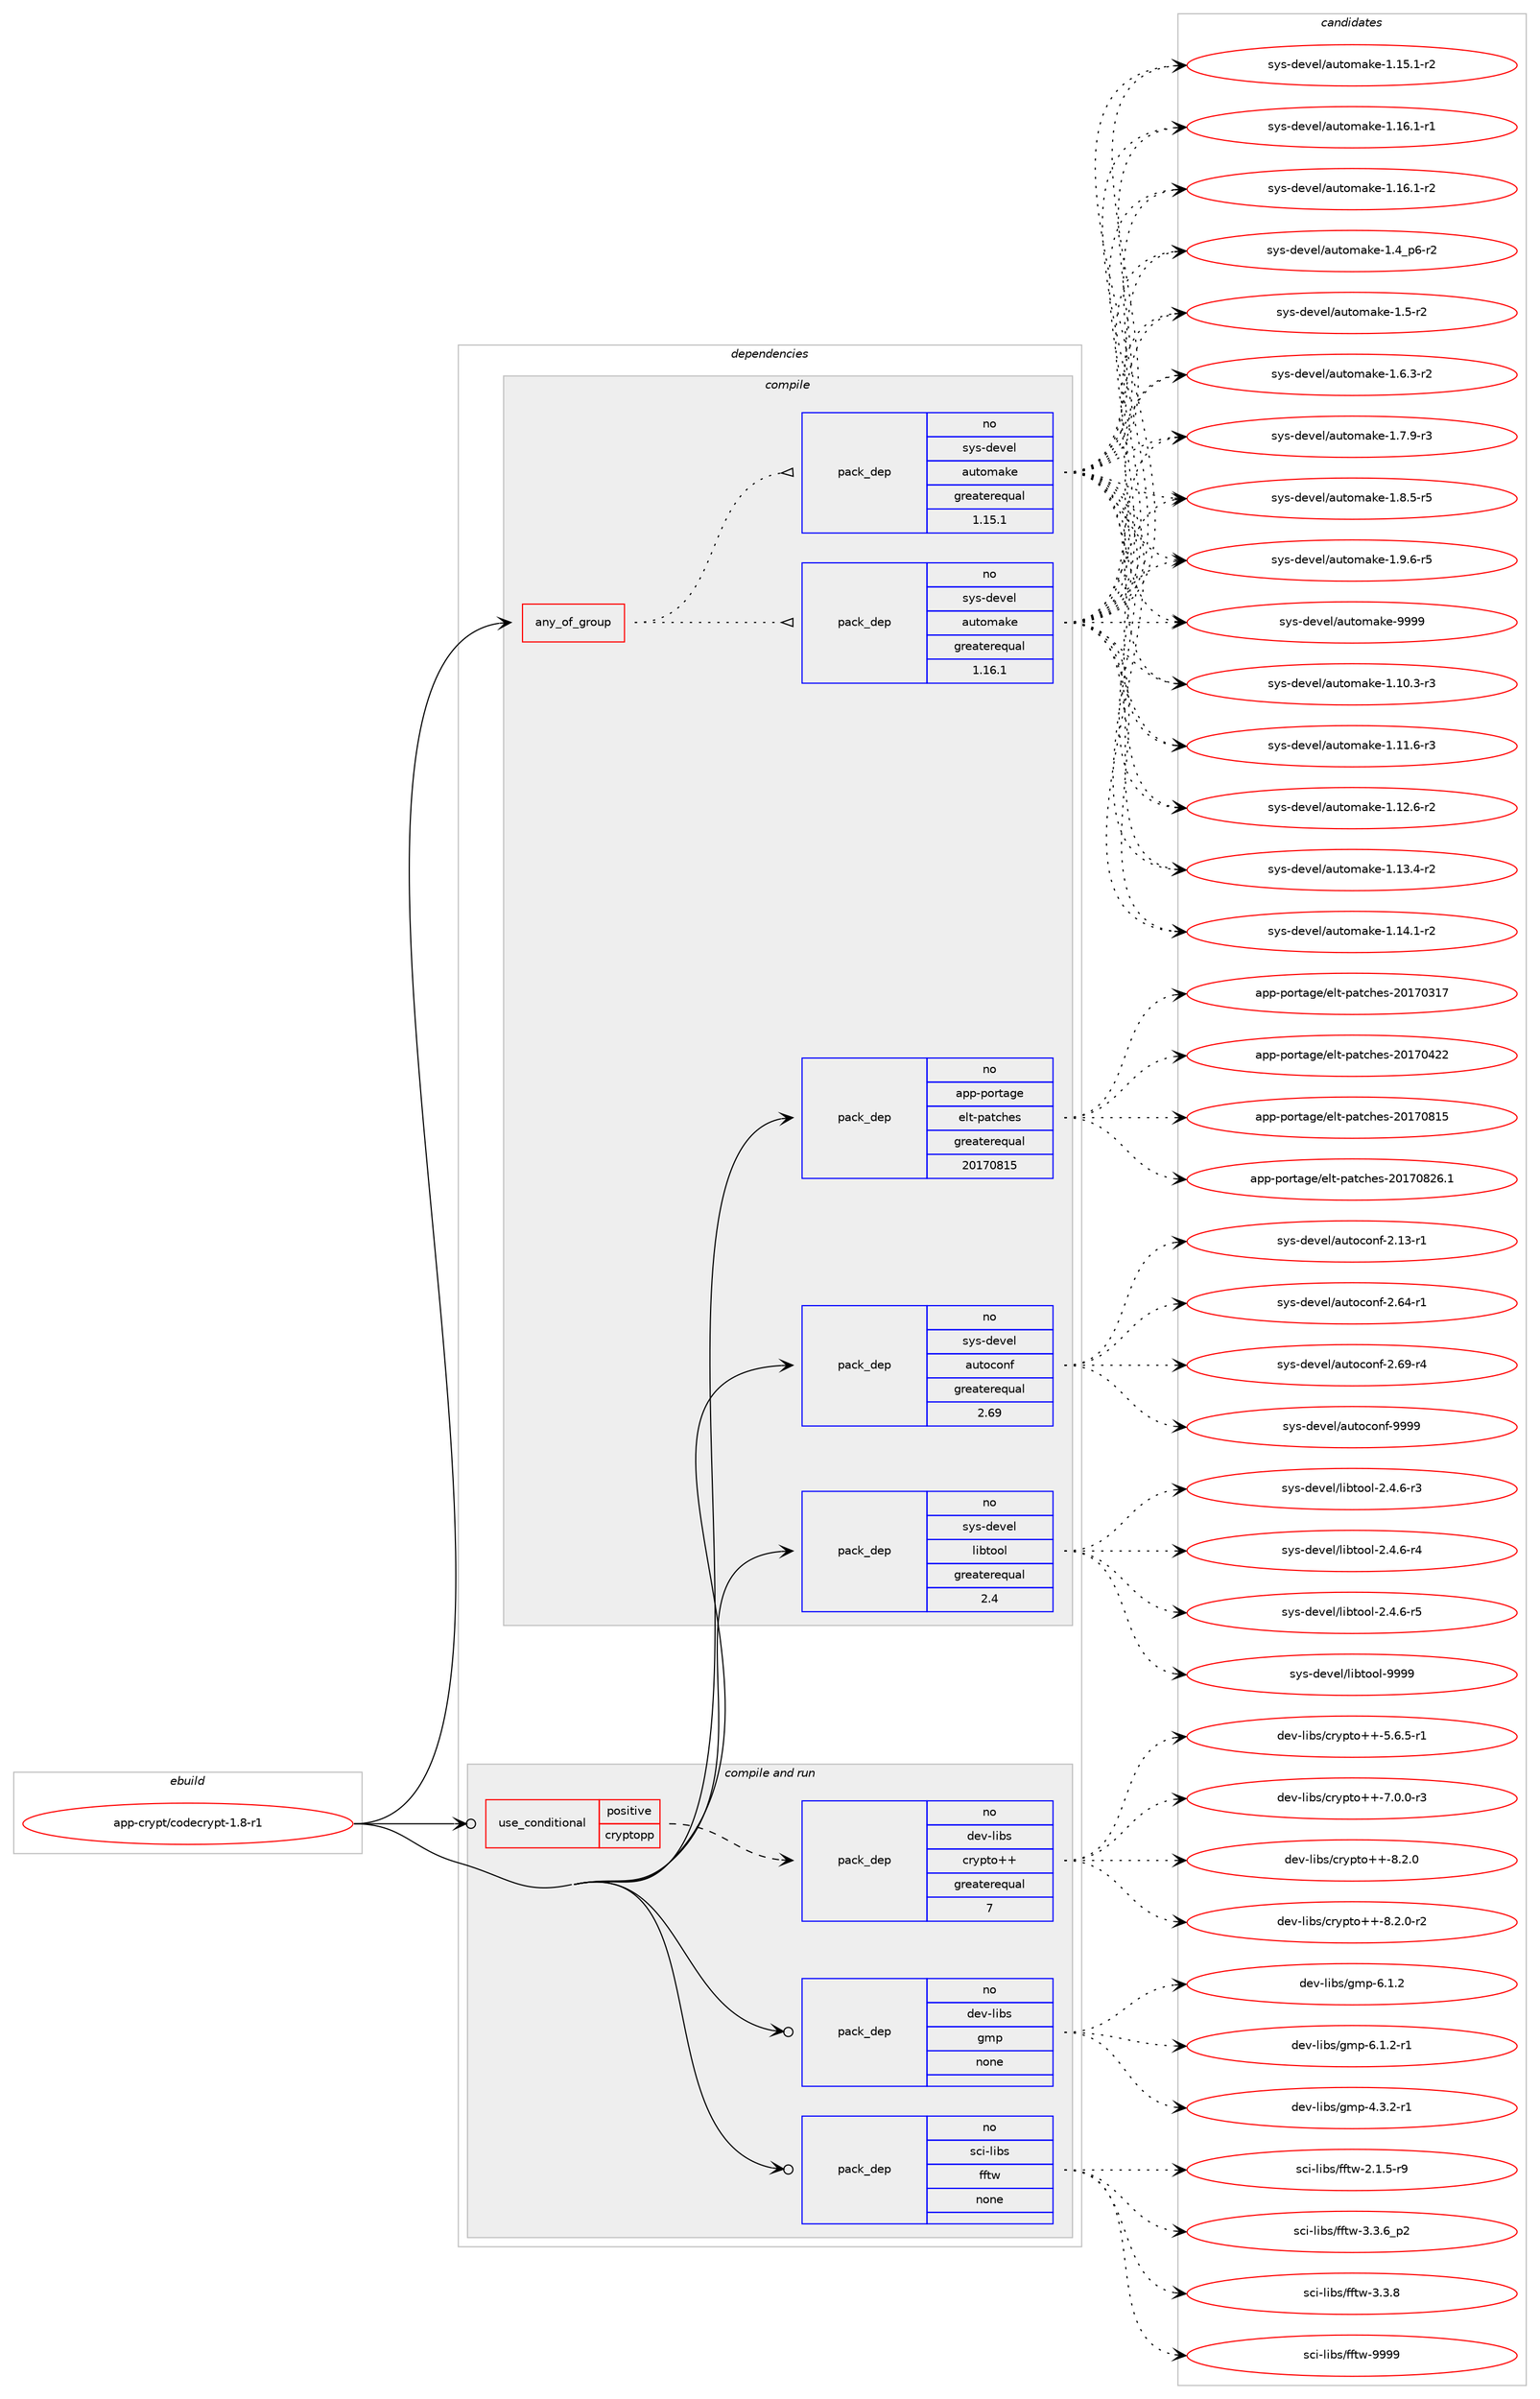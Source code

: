 digraph prolog {

# *************
# Graph options
# *************

newrank=true;
concentrate=true;
compound=true;
graph [rankdir=LR,fontname=Helvetica,fontsize=10,ranksep=1.5];#, ranksep=2.5, nodesep=0.2];
edge  [arrowhead=vee];
node  [fontname=Helvetica,fontsize=10];

# **********
# The ebuild
# **********

subgraph cluster_leftcol {
color=gray;
rank=same;
label=<<i>ebuild</i>>;
id [label="app-crypt/codecrypt-1.8-r1", color=red, width=4, href="../app-crypt/codecrypt-1.8-r1.svg"];
}

# ****************
# The dependencies
# ****************

subgraph cluster_midcol {
color=gray;
label=<<i>dependencies</i>>;
subgraph cluster_compile {
fillcolor="#eeeeee";
style=filled;
label=<<i>compile</i>>;
subgraph any8352 {
dependency476623 [label=<<TABLE BORDER="0" CELLBORDER="1" CELLSPACING="0" CELLPADDING="4"><TR><TD CELLPADDING="10">any_of_group</TD></TR></TABLE>>, shape=none, color=red];subgraph pack354278 {
dependency476624 [label=<<TABLE BORDER="0" CELLBORDER="1" CELLSPACING="0" CELLPADDING="4" WIDTH="220"><TR><TD ROWSPAN="6" CELLPADDING="30">pack_dep</TD></TR><TR><TD WIDTH="110">no</TD></TR><TR><TD>sys-devel</TD></TR><TR><TD>automake</TD></TR><TR><TD>greaterequal</TD></TR><TR><TD>1.16.1</TD></TR></TABLE>>, shape=none, color=blue];
}
dependency476623:e -> dependency476624:w [weight=20,style="dotted",arrowhead="oinv"];
subgraph pack354279 {
dependency476625 [label=<<TABLE BORDER="0" CELLBORDER="1" CELLSPACING="0" CELLPADDING="4" WIDTH="220"><TR><TD ROWSPAN="6" CELLPADDING="30">pack_dep</TD></TR><TR><TD WIDTH="110">no</TD></TR><TR><TD>sys-devel</TD></TR><TR><TD>automake</TD></TR><TR><TD>greaterequal</TD></TR><TR><TD>1.15.1</TD></TR></TABLE>>, shape=none, color=blue];
}
dependency476623:e -> dependency476625:w [weight=20,style="dotted",arrowhead="oinv"];
}
id:e -> dependency476623:w [weight=20,style="solid",arrowhead="vee"];
subgraph pack354280 {
dependency476626 [label=<<TABLE BORDER="0" CELLBORDER="1" CELLSPACING="0" CELLPADDING="4" WIDTH="220"><TR><TD ROWSPAN="6" CELLPADDING="30">pack_dep</TD></TR><TR><TD WIDTH="110">no</TD></TR><TR><TD>app-portage</TD></TR><TR><TD>elt-patches</TD></TR><TR><TD>greaterequal</TD></TR><TR><TD>20170815</TD></TR></TABLE>>, shape=none, color=blue];
}
id:e -> dependency476626:w [weight=20,style="solid",arrowhead="vee"];
subgraph pack354281 {
dependency476627 [label=<<TABLE BORDER="0" CELLBORDER="1" CELLSPACING="0" CELLPADDING="4" WIDTH="220"><TR><TD ROWSPAN="6" CELLPADDING="30">pack_dep</TD></TR><TR><TD WIDTH="110">no</TD></TR><TR><TD>sys-devel</TD></TR><TR><TD>autoconf</TD></TR><TR><TD>greaterequal</TD></TR><TR><TD>2.69</TD></TR></TABLE>>, shape=none, color=blue];
}
id:e -> dependency476627:w [weight=20,style="solid",arrowhead="vee"];
subgraph pack354282 {
dependency476628 [label=<<TABLE BORDER="0" CELLBORDER="1" CELLSPACING="0" CELLPADDING="4" WIDTH="220"><TR><TD ROWSPAN="6" CELLPADDING="30">pack_dep</TD></TR><TR><TD WIDTH="110">no</TD></TR><TR><TD>sys-devel</TD></TR><TR><TD>libtool</TD></TR><TR><TD>greaterequal</TD></TR><TR><TD>2.4</TD></TR></TABLE>>, shape=none, color=blue];
}
id:e -> dependency476628:w [weight=20,style="solid",arrowhead="vee"];
}
subgraph cluster_compileandrun {
fillcolor="#eeeeee";
style=filled;
label=<<i>compile and run</i>>;
subgraph cond113692 {
dependency476629 [label=<<TABLE BORDER="0" CELLBORDER="1" CELLSPACING="0" CELLPADDING="4"><TR><TD ROWSPAN="3" CELLPADDING="10">use_conditional</TD></TR><TR><TD>positive</TD></TR><TR><TD>cryptopp</TD></TR></TABLE>>, shape=none, color=red];
subgraph pack354283 {
dependency476630 [label=<<TABLE BORDER="0" CELLBORDER="1" CELLSPACING="0" CELLPADDING="4" WIDTH="220"><TR><TD ROWSPAN="6" CELLPADDING="30">pack_dep</TD></TR><TR><TD WIDTH="110">no</TD></TR><TR><TD>dev-libs</TD></TR><TR><TD>crypto++</TD></TR><TR><TD>greaterequal</TD></TR><TR><TD>7</TD></TR></TABLE>>, shape=none, color=blue];
}
dependency476629:e -> dependency476630:w [weight=20,style="dashed",arrowhead="vee"];
}
id:e -> dependency476629:w [weight=20,style="solid",arrowhead="odotvee"];
subgraph pack354284 {
dependency476631 [label=<<TABLE BORDER="0" CELLBORDER="1" CELLSPACING="0" CELLPADDING="4" WIDTH="220"><TR><TD ROWSPAN="6" CELLPADDING="30">pack_dep</TD></TR><TR><TD WIDTH="110">no</TD></TR><TR><TD>dev-libs</TD></TR><TR><TD>gmp</TD></TR><TR><TD>none</TD></TR><TR><TD></TD></TR></TABLE>>, shape=none, color=blue];
}
id:e -> dependency476631:w [weight=20,style="solid",arrowhead="odotvee"];
subgraph pack354285 {
dependency476632 [label=<<TABLE BORDER="0" CELLBORDER="1" CELLSPACING="0" CELLPADDING="4" WIDTH="220"><TR><TD ROWSPAN="6" CELLPADDING="30">pack_dep</TD></TR><TR><TD WIDTH="110">no</TD></TR><TR><TD>sci-libs</TD></TR><TR><TD>fftw</TD></TR><TR><TD>none</TD></TR><TR><TD></TD></TR></TABLE>>, shape=none, color=blue];
}
id:e -> dependency476632:w [weight=20,style="solid",arrowhead="odotvee"];
}
subgraph cluster_run {
fillcolor="#eeeeee";
style=filled;
label=<<i>run</i>>;
}
}

# **************
# The candidates
# **************

subgraph cluster_choices {
rank=same;
color=gray;
label=<<i>candidates</i>>;

subgraph choice354278 {
color=black;
nodesep=1;
choice11512111545100101118101108479711711611110997107101454946494846514511451 [label="sys-devel/automake-1.10.3-r3", color=red, width=4,href="../sys-devel/automake-1.10.3-r3.svg"];
choice11512111545100101118101108479711711611110997107101454946494946544511451 [label="sys-devel/automake-1.11.6-r3", color=red, width=4,href="../sys-devel/automake-1.11.6-r3.svg"];
choice11512111545100101118101108479711711611110997107101454946495046544511450 [label="sys-devel/automake-1.12.6-r2", color=red, width=4,href="../sys-devel/automake-1.12.6-r2.svg"];
choice11512111545100101118101108479711711611110997107101454946495146524511450 [label="sys-devel/automake-1.13.4-r2", color=red, width=4,href="../sys-devel/automake-1.13.4-r2.svg"];
choice11512111545100101118101108479711711611110997107101454946495246494511450 [label="sys-devel/automake-1.14.1-r2", color=red, width=4,href="../sys-devel/automake-1.14.1-r2.svg"];
choice11512111545100101118101108479711711611110997107101454946495346494511450 [label="sys-devel/automake-1.15.1-r2", color=red, width=4,href="../sys-devel/automake-1.15.1-r2.svg"];
choice11512111545100101118101108479711711611110997107101454946495446494511449 [label="sys-devel/automake-1.16.1-r1", color=red, width=4,href="../sys-devel/automake-1.16.1-r1.svg"];
choice11512111545100101118101108479711711611110997107101454946495446494511450 [label="sys-devel/automake-1.16.1-r2", color=red, width=4,href="../sys-devel/automake-1.16.1-r2.svg"];
choice115121115451001011181011084797117116111109971071014549465295112544511450 [label="sys-devel/automake-1.4_p6-r2", color=red, width=4,href="../sys-devel/automake-1.4_p6-r2.svg"];
choice11512111545100101118101108479711711611110997107101454946534511450 [label="sys-devel/automake-1.5-r2", color=red, width=4,href="../sys-devel/automake-1.5-r2.svg"];
choice115121115451001011181011084797117116111109971071014549465446514511450 [label="sys-devel/automake-1.6.3-r2", color=red, width=4,href="../sys-devel/automake-1.6.3-r2.svg"];
choice115121115451001011181011084797117116111109971071014549465546574511451 [label="sys-devel/automake-1.7.9-r3", color=red, width=4,href="../sys-devel/automake-1.7.9-r3.svg"];
choice115121115451001011181011084797117116111109971071014549465646534511453 [label="sys-devel/automake-1.8.5-r5", color=red, width=4,href="../sys-devel/automake-1.8.5-r5.svg"];
choice115121115451001011181011084797117116111109971071014549465746544511453 [label="sys-devel/automake-1.9.6-r5", color=red, width=4,href="../sys-devel/automake-1.9.6-r5.svg"];
choice115121115451001011181011084797117116111109971071014557575757 [label="sys-devel/automake-9999", color=red, width=4,href="../sys-devel/automake-9999.svg"];
dependency476624:e -> choice11512111545100101118101108479711711611110997107101454946494846514511451:w [style=dotted,weight="100"];
dependency476624:e -> choice11512111545100101118101108479711711611110997107101454946494946544511451:w [style=dotted,weight="100"];
dependency476624:e -> choice11512111545100101118101108479711711611110997107101454946495046544511450:w [style=dotted,weight="100"];
dependency476624:e -> choice11512111545100101118101108479711711611110997107101454946495146524511450:w [style=dotted,weight="100"];
dependency476624:e -> choice11512111545100101118101108479711711611110997107101454946495246494511450:w [style=dotted,weight="100"];
dependency476624:e -> choice11512111545100101118101108479711711611110997107101454946495346494511450:w [style=dotted,weight="100"];
dependency476624:e -> choice11512111545100101118101108479711711611110997107101454946495446494511449:w [style=dotted,weight="100"];
dependency476624:e -> choice11512111545100101118101108479711711611110997107101454946495446494511450:w [style=dotted,weight="100"];
dependency476624:e -> choice115121115451001011181011084797117116111109971071014549465295112544511450:w [style=dotted,weight="100"];
dependency476624:e -> choice11512111545100101118101108479711711611110997107101454946534511450:w [style=dotted,weight="100"];
dependency476624:e -> choice115121115451001011181011084797117116111109971071014549465446514511450:w [style=dotted,weight="100"];
dependency476624:e -> choice115121115451001011181011084797117116111109971071014549465546574511451:w [style=dotted,weight="100"];
dependency476624:e -> choice115121115451001011181011084797117116111109971071014549465646534511453:w [style=dotted,weight="100"];
dependency476624:e -> choice115121115451001011181011084797117116111109971071014549465746544511453:w [style=dotted,weight="100"];
dependency476624:e -> choice115121115451001011181011084797117116111109971071014557575757:w [style=dotted,weight="100"];
}
subgraph choice354279 {
color=black;
nodesep=1;
choice11512111545100101118101108479711711611110997107101454946494846514511451 [label="sys-devel/automake-1.10.3-r3", color=red, width=4,href="../sys-devel/automake-1.10.3-r3.svg"];
choice11512111545100101118101108479711711611110997107101454946494946544511451 [label="sys-devel/automake-1.11.6-r3", color=red, width=4,href="../sys-devel/automake-1.11.6-r3.svg"];
choice11512111545100101118101108479711711611110997107101454946495046544511450 [label="sys-devel/automake-1.12.6-r2", color=red, width=4,href="../sys-devel/automake-1.12.6-r2.svg"];
choice11512111545100101118101108479711711611110997107101454946495146524511450 [label="sys-devel/automake-1.13.4-r2", color=red, width=4,href="../sys-devel/automake-1.13.4-r2.svg"];
choice11512111545100101118101108479711711611110997107101454946495246494511450 [label="sys-devel/automake-1.14.1-r2", color=red, width=4,href="../sys-devel/automake-1.14.1-r2.svg"];
choice11512111545100101118101108479711711611110997107101454946495346494511450 [label="sys-devel/automake-1.15.1-r2", color=red, width=4,href="../sys-devel/automake-1.15.1-r2.svg"];
choice11512111545100101118101108479711711611110997107101454946495446494511449 [label="sys-devel/automake-1.16.1-r1", color=red, width=4,href="../sys-devel/automake-1.16.1-r1.svg"];
choice11512111545100101118101108479711711611110997107101454946495446494511450 [label="sys-devel/automake-1.16.1-r2", color=red, width=4,href="../sys-devel/automake-1.16.1-r2.svg"];
choice115121115451001011181011084797117116111109971071014549465295112544511450 [label="sys-devel/automake-1.4_p6-r2", color=red, width=4,href="../sys-devel/automake-1.4_p6-r2.svg"];
choice11512111545100101118101108479711711611110997107101454946534511450 [label="sys-devel/automake-1.5-r2", color=red, width=4,href="../sys-devel/automake-1.5-r2.svg"];
choice115121115451001011181011084797117116111109971071014549465446514511450 [label="sys-devel/automake-1.6.3-r2", color=red, width=4,href="../sys-devel/automake-1.6.3-r2.svg"];
choice115121115451001011181011084797117116111109971071014549465546574511451 [label="sys-devel/automake-1.7.9-r3", color=red, width=4,href="../sys-devel/automake-1.7.9-r3.svg"];
choice115121115451001011181011084797117116111109971071014549465646534511453 [label="sys-devel/automake-1.8.5-r5", color=red, width=4,href="../sys-devel/automake-1.8.5-r5.svg"];
choice115121115451001011181011084797117116111109971071014549465746544511453 [label="sys-devel/automake-1.9.6-r5", color=red, width=4,href="../sys-devel/automake-1.9.6-r5.svg"];
choice115121115451001011181011084797117116111109971071014557575757 [label="sys-devel/automake-9999", color=red, width=4,href="../sys-devel/automake-9999.svg"];
dependency476625:e -> choice11512111545100101118101108479711711611110997107101454946494846514511451:w [style=dotted,weight="100"];
dependency476625:e -> choice11512111545100101118101108479711711611110997107101454946494946544511451:w [style=dotted,weight="100"];
dependency476625:e -> choice11512111545100101118101108479711711611110997107101454946495046544511450:w [style=dotted,weight="100"];
dependency476625:e -> choice11512111545100101118101108479711711611110997107101454946495146524511450:w [style=dotted,weight="100"];
dependency476625:e -> choice11512111545100101118101108479711711611110997107101454946495246494511450:w [style=dotted,weight="100"];
dependency476625:e -> choice11512111545100101118101108479711711611110997107101454946495346494511450:w [style=dotted,weight="100"];
dependency476625:e -> choice11512111545100101118101108479711711611110997107101454946495446494511449:w [style=dotted,weight="100"];
dependency476625:e -> choice11512111545100101118101108479711711611110997107101454946495446494511450:w [style=dotted,weight="100"];
dependency476625:e -> choice115121115451001011181011084797117116111109971071014549465295112544511450:w [style=dotted,weight="100"];
dependency476625:e -> choice11512111545100101118101108479711711611110997107101454946534511450:w [style=dotted,weight="100"];
dependency476625:e -> choice115121115451001011181011084797117116111109971071014549465446514511450:w [style=dotted,weight="100"];
dependency476625:e -> choice115121115451001011181011084797117116111109971071014549465546574511451:w [style=dotted,weight="100"];
dependency476625:e -> choice115121115451001011181011084797117116111109971071014549465646534511453:w [style=dotted,weight="100"];
dependency476625:e -> choice115121115451001011181011084797117116111109971071014549465746544511453:w [style=dotted,weight="100"];
dependency476625:e -> choice115121115451001011181011084797117116111109971071014557575757:w [style=dotted,weight="100"];
}
subgraph choice354280 {
color=black;
nodesep=1;
choice97112112451121111141169710310147101108116451129711699104101115455048495548514955 [label="app-portage/elt-patches-20170317", color=red, width=4,href="../app-portage/elt-patches-20170317.svg"];
choice97112112451121111141169710310147101108116451129711699104101115455048495548525050 [label="app-portage/elt-patches-20170422", color=red, width=4,href="../app-portage/elt-patches-20170422.svg"];
choice97112112451121111141169710310147101108116451129711699104101115455048495548564953 [label="app-portage/elt-patches-20170815", color=red, width=4,href="../app-portage/elt-patches-20170815.svg"];
choice971121124511211111411697103101471011081164511297116991041011154550484955485650544649 [label="app-portage/elt-patches-20170826.1", color=red, width=4,href="../app-portage/elt-patches-20170826.1.svg"];
dependency476626:e -> choice97112112451121111141169710310147101108116451129711699104101115455048495548514955:w [style=dotted,weight="100"];
dependency476626:e -> choice97112112451121111141169710310147101108116451129711699104101115455048495548525050:w [style=dotted,weight="100"];
dependency476626:e -> choice97112112451121111141169710310147101108116451129711699104101115455048495548564953:w [style=dotted,weight="100"];
dependency476626:e -> choice971121124511211111411697103101471011081164511297116991041011154550484955485650544649:w [style=dotted,weight="100"];
}
subgraph choice354281 {
color=black;
nodesep=1;
choice1151211154510010111810110847971171161119911111010245504649514511449 [label="sys-devel/autoconf-2.13-r1", color=red, width=4,href="../sys-devel/autoconf-2.13-r1.svg"];
choice1151211154510010111810110847971171161119911111010245504654524511449 [label="sys-devel/autoconf-2.64-r1", color=red, width=4,href="../sys-devel/autoconf-2.64-r1.svg"];
choice1151211154510010111810110847971171161119911111010245504654574511452 [label="sys-devel/autoconf-2.69-r4", color=red, width=4,href="../sys-devel/autoconf-2.69-r4.svg"];
choice115121115451001011181011084797117116111991111101024557575757 [label="sys-devel/autoconf-9999", color=red, width=4,href="../sys-devel/autoconf-9999.svg"];
dependency476627:e -> choice1151211154510010111810110847971171161119911111010245504649514511449:w [style=dotted,weight="100"];
dependency476627:e -> choice1151211154510010111810110847971171161119911111010245504654524511449:w [style=dotted,weight="100"];
dependency476627:e -> choice1151211154510010111810110847971171161119911111010245504654574511452:w [style=dotted,weight="100"];
dependency476627:e -> choice115121115451001011181011084797117116111991111101024557575757:w [style=dotted,weight="100"];
}
subgraph choice354282 {
color=black;
nodesep=1;
choice1151211154510010111810110847108105981161111111084550465246544511451 [label="sys-devel/libtool-2.4.6-r3", color=red, width=4,href="../sys-devel/libtool-2.4.6-r3.svg"];
choice1151211154510010111810110847108105981161111111084550465246544511452 [label="sys-devel/libtool-2.4.6-r4", color=red, width=4,href="../sys-devel/libtool-2.4.6-r4.svg"];
choice1151211154510010111810110847108105981161111111084550465246544511453 [label="sys-devel/libtool-2.4.6-r5", color=red, width=4,href="../sys-devel/libtool-2.4.6-r5.svg"];
choice1151211154510010111810110847108105981161111111084557575757 [label="sys-devel/libtool-9999", color=red, width=4,href="../sys-devel/libtool-9999.svg"];
dependency476628:e -> choice1151211154510010111810110847108105981161111111084550465246544511451:w [style=dotted,weight="100"];
dependency476628:e -> choice1151211154510010111810110847108105981161111111084550465246544511452:w [style=dotted,weight="100"];
dependency476628:e -> choice1151211154510010111810110847108105981161111111084550465246544511453:w [style=dotted,weight="100"];
dependency476628:e -> choice1151211154510010111810110847108105981161111111084557575757:w [style=dotted,weight="100"];
}
subgraph choice354283 {
color=black;
nodesep=1;
choice1001011184510810598115479911412111211611143434553465446534511449 [label="dev-libs/crypto++-5.6.5-r1", color=red, width=4,href="../dev-libs/crypto++-5.6.5-r1.svg"];
choice1001011184510810598115479911412111211611143434555464846484511451 [label="dev-libs/crypto++-7.0.0-r3", color=red, width=4,href="../dev-libs/crypto++-7.0.0-r3.svg"];
choice100101118451081059811547991141211121161114343455646504648 [label="dev-libs/crypto++-8.2.0", color=red, width=4,href="../dev-libs/crypto++-8.2.0.svg"];
choice1001011184510810598115479911412111211611143434556465046484511450 [label="dev-libs/crypto++-8.2.0-r2", color=red, width=4,href="../dev-libs/crypto++-8.2.0-r2.svg"];
dependency476630:e -> choice1001011184510810598115479911412111211611143434553465446534511449:w [style=dotted,weight="100"];
dependency476630:e -> choice1001011184510810598115479911412111211611143434555464846484511451:w [style=dotted,weight="100"];
dependency476630:e -> choice100101118451081059811547991141211121161114343455646504648:w [style=dotted,weight="100"];
dependency476630:e -> choice1001011184510810598115479911412111211611143434556465046484511450:w [style=dotted,weight="100"];
}
subgraph choice354284 {
color=black;
nodesep=1;
choice1001011184510810598115471031091124552465146504511449 [label="dev-libs/gmp-4.3.2-r1", color=red, width=4,href="../dev-libs/gmp-4.3.2-r1.svg"];
choice100101118451081059811547103109112455446494650 [label="dev-libs/gmp-6.1.2", color=red, width=4,href="../dev-libs/gmp-6.1.2.svg"];
choice1001011184510810598115471031091124554464946504511449 [label="dev-libs/gmp-6.1.2-r1", color=red, width=4,href="../dev-libs/gmp-6.1.2-r1.svg"];
dependency476631:e -> choice1001011184510810598115471031091124552465146504511449:w [style=dotted,weight="100"];
dependency476631:e -> choice100101118451081059811547103109112455446494650:w [style=dotted,weight="100"];
dependency476631:e -> choice1001011184510810598115471031091124554464946504511449:w [style=dotted,weight="100"];
}
subgraph choice354285 {
color=black;
nodesep=1;
choice115991054510810598115471021021161194550464946534511457 [label="sci-libs/fftw-2.1.5-r9", color=red, width=4,href="../sci-libs/fftw-2.1.5-r9.svg"];
choice115991054510810598115471021021161194551465146549511250 [label="sci-libs/fftw-3.3.6_p2", color=red, width=4,href="../sci-libs/fftw-3.3.6_p2.svg"];
choice11599105451081059811547102102116119455146514656 [label="sci-libs/fftw-3.3.8", color=red, width=4,href="../sci-libs/fftw-3.3.8.svg"];
choice115991054510810598115471021021161194557575757 [label="sci-libs/fftw-9999", color=red, width=4,href="../sci-libs/fftw-9999.svg"];
dependency476632:e -> choice115991054510810598115471021021161194550464946534511457:w [style=dotted,weight="100"];
dependency476632:e -> choice115991054510810598115471021021161194551465146549511250:w [style=dotted,weight="100"];
dependency476632:e -> choice11599105451081059811547102102116119455146514656:w [style=dotted,weight="100"];
dependency476632:e -> choice115991054510810598115471021021161194557575757:w [style=dotted,weight="100"];
}
}

}
